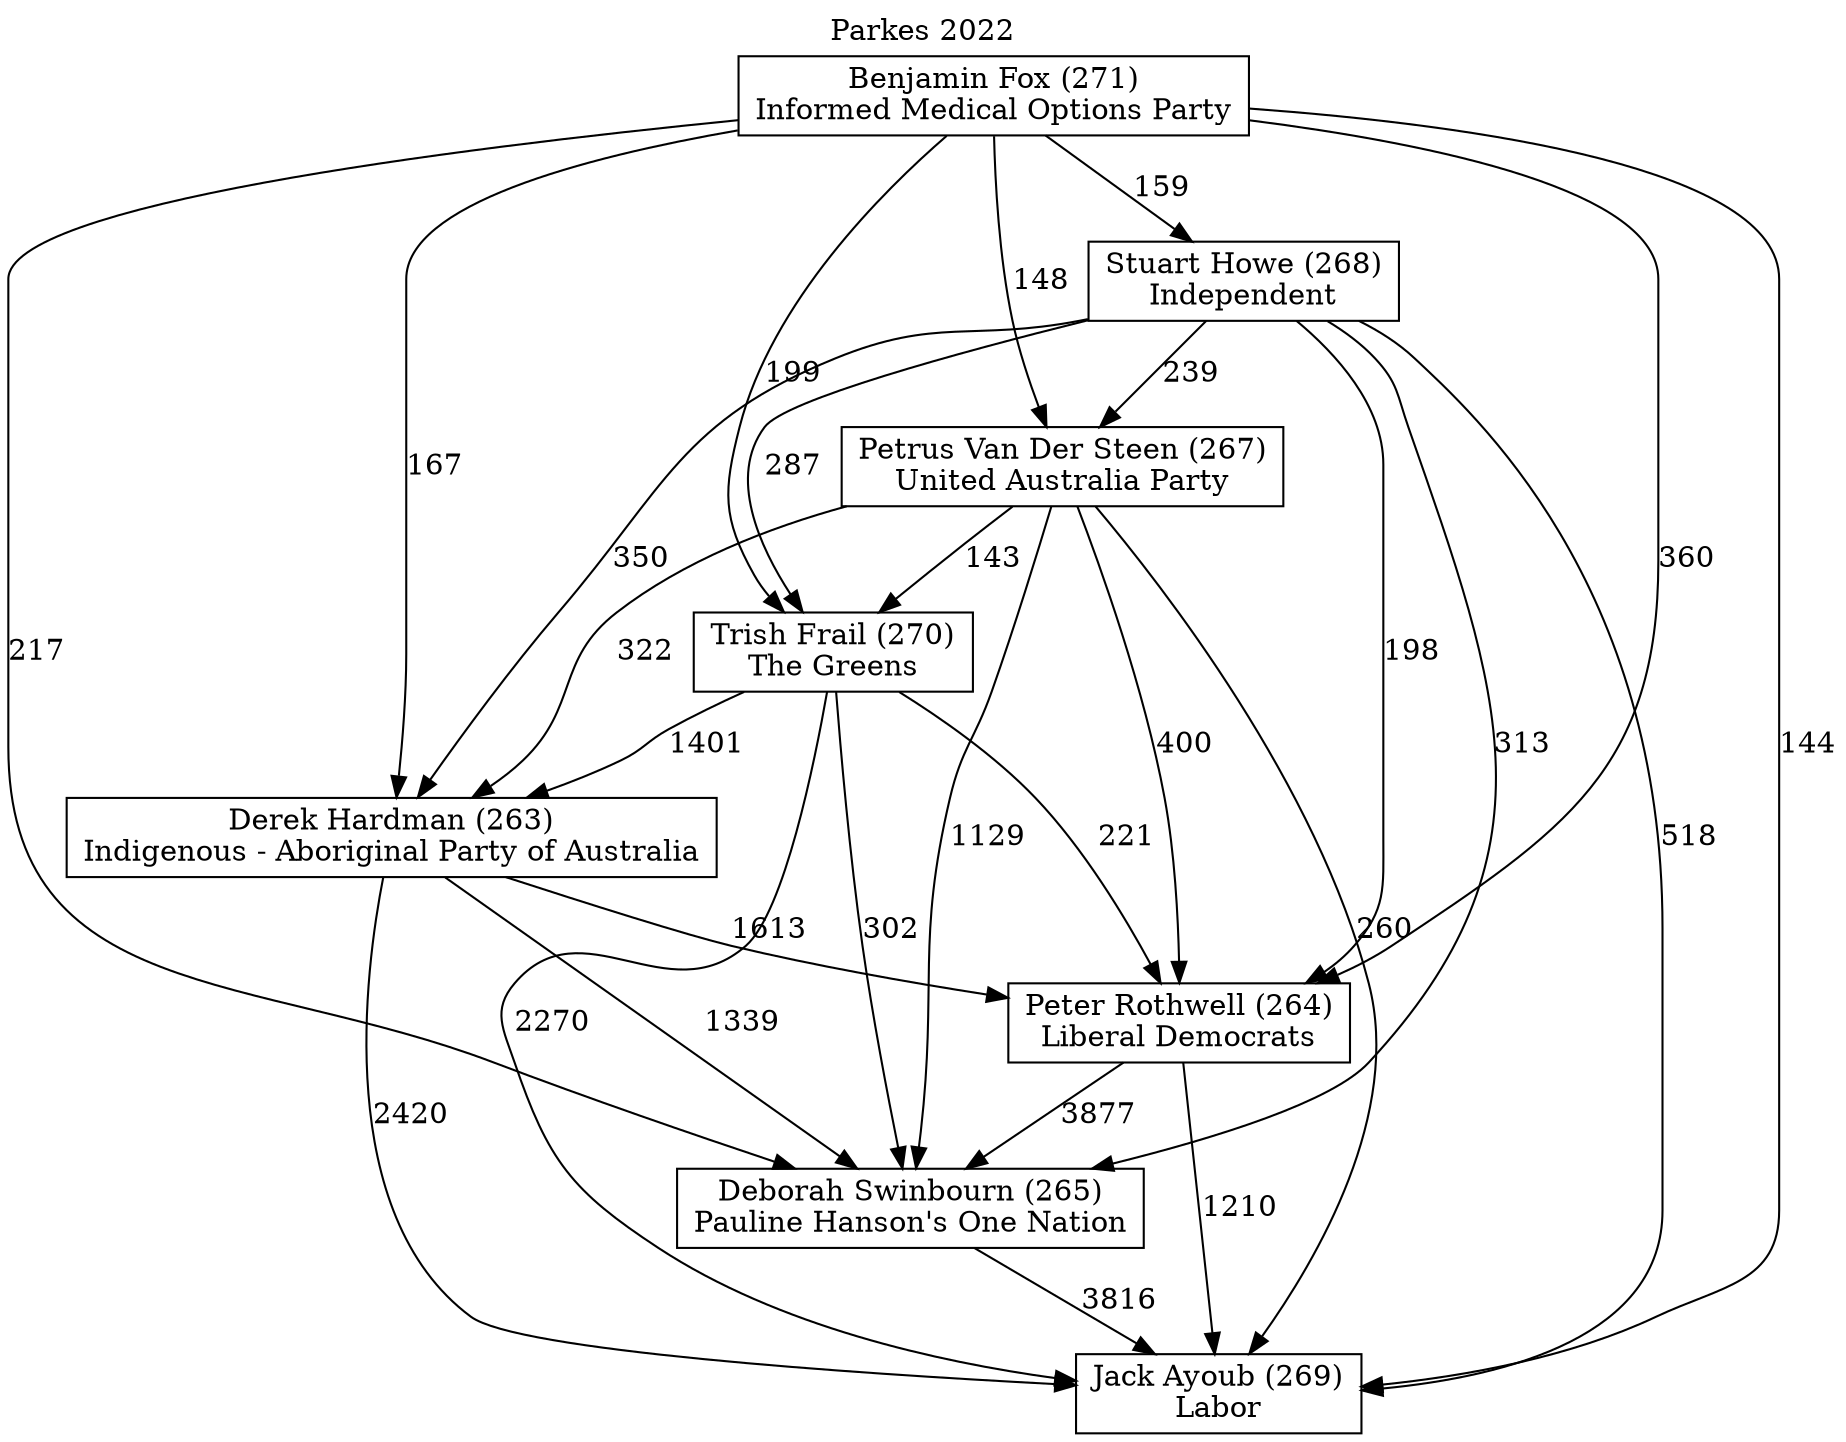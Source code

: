 // House preference flow
digraph "Jack Ayoub (269)_Parkes_2022" {
	graph [label="Parkes 2022" labelloc=t mclimit=10]
	node [shape=box]
	"Jack Ayoub (269)" [label="Jack Ayoub (269)
Labor"]
	"Deborah Swinbourn (265)" [label="Deborah Swinbourn (265)
Pauline Hanson's One Nation"]
	"Peter Rothwell (264)" [label="Peter Rothwell (264)
Liberal Democrats"]
	"Derek Hardman (263)" [label="Derek Hardman (263)
Indigenous - Aboriginal Party of Australia"]
	"Trish Frail (270)" [label="Trish Frail (270)
The Greens"]
	"Petrus Van Der Steen (267)" [label="Petrus Van Der Steen (267)
United Australia Party"]
	"Stuart Howe (268)" [label="Stuart Howe (268)
Independent"]
	"Benjamin Fox (271)" [label="Benjamin Fox (271)
Informed Medical Options Party"]
	"Deborah Swinbourn (265)" -> "Jack Ayoub (269)" [label=3816]
	"Peter Rothwell (264)" -> "Deborah Swinbourn (265)" [label=3877]
	"Derek Hardman (263)" -> "Peter Rothwell (264)" [label=1613]
	"Trish Frail (270)" -> "Derek Hardman (263)" [label=1401]
	"Petrus Van Der Steen (267)" -> "Trish Frail (270)" [label=143]
	"Stuart Howe (268)" -> "Petrus Van Der Steen (267)" [label=239]
	"Benjamin Fox (271)" -> "Stuart Howe (268)" [label=159]
	"Peter Rothwell (264)" -> "Jack Ayoub (269)" [label=1210]
	"Derek Hardman (263)" -> "Jack Ayoub (269)" [label=2420]
	"Trish Frail (270)" -> "Jack Ayoub (269)" [label=2270]
	"Petrus Van Der Steen (267)" -> "Jack Ayoub (269)" [label=260]
	"Stuart Howe (268)" -> "Jack Ayoub (269)" [label=518]
	"Benjamin Fox (271)" -> "Jack Ayoub (269)" [label=144]
	"Benjamin Fox (271)" -> "Petrus Van Der Steen (267)" [label=148]
	"Stuart Howe (268)" -> "Trish Frail (270)" [label=287]
	"Benjamin Fox (271)" -> "Trish Frail (270)" [label=199]
	"Petrus Van Der Steen (267)" -> "Derek Hardman (263)" [label=322]
	"Stuart Howe (268)" -> "Derek Hardman (263)" [label=350]
	"Benjamin Fox (271)" -> "Derek Hardman (263)" [label=167]
	"Trish Frail (270)" -> "Peter Rothwell (264)" [label=221]
	"Petrus Van Der Steen (267)" -> "Peter Rothwell (264)" [label=400]
	"Stuart Howe (268)" -> "Peter Rothwell (264)" [label=198]
	"Benjamin Fox (271)" -> "Peter Rothwell (264)" [label=360]
	"Derek Hardman (263)" -> "Deborah Swinbourn (265)" [label=1339]
	"Trish Frail (270)" -> "Deborah Swinbourn (265)" [label=302]
	"Petrus Van Der Steen (267)" -> "Deborah Swinbourn (265)" [label=1129]
	"Stuart Howe (268)" -> "Deborah Swinbourn (265)" [label=313]
	"Benjamin Fox (271)" -> "Deborah Swinbourn (265)" [label=217]
}
